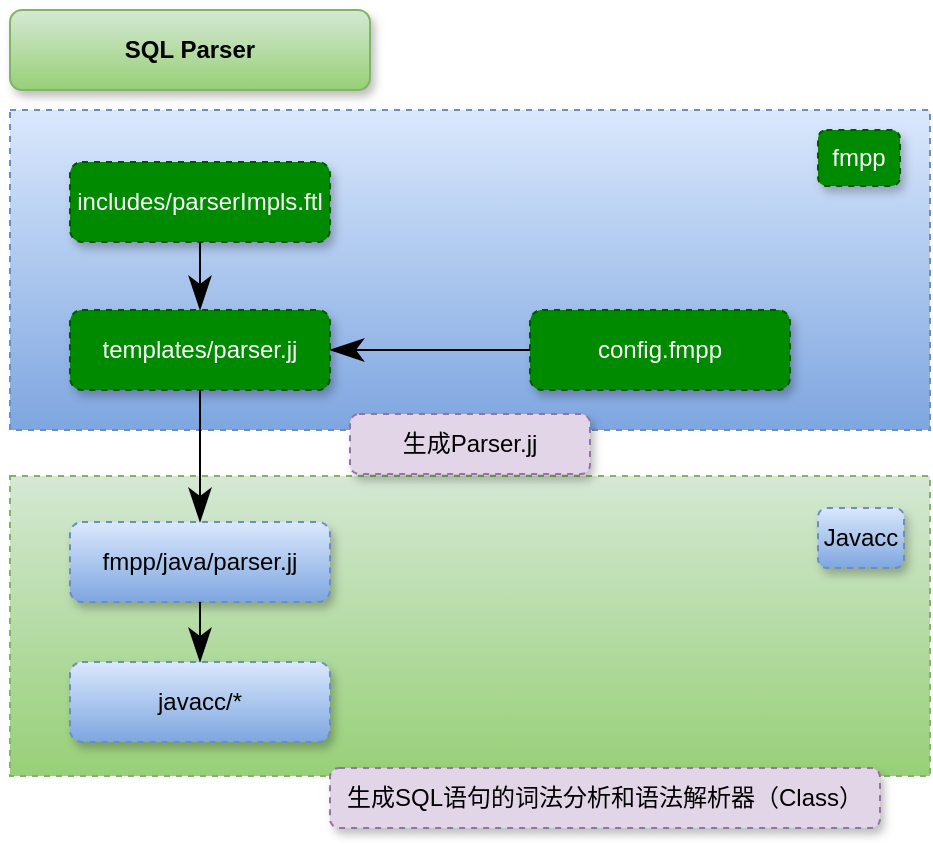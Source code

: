 <mxfile version="17.4.0" type="github">
  <diagram id="FK_EYPYNZeceUQXpnn1h" name="Page-1">
    <mxGraphModel dx="1242" dy="618" grid="1" gridSize="10" guides="1" tooltips="1" connect="1" arrows="1" fold="1" page="1" pageScale="1" pageWidth="1169" pageHeight="827" math="0" shadow="0">
      <root>
        <mxCell id="0" />
        <mxCell id="1" parent="0" />
        <mxCell id="QB38KlsuNQnuv_5i9Iaj-6" value="" style="rounded=0;whiteSpace=wrap;html=1;dashed=1;hachureGap=4;pointerEvents=0;fillColor=#dae8fc;strokeColor=#6c8ebf;gradientColor=#7ea6e0;" parent="1" vertex="1">
          <mxGeometry x="160" y="210" width="460" height="160" as="geometry" />
        </mxCell>
        <mxCell id="QB38KlsuNQnuv_5i9Iaj-7" value="includes/parserImpls.ftl" style="rounded=1;whiteSpace=wrap;html=1;dashed=1;hachureGap=4;pointerEvents=0;fillColor=#008a00;strokeColor=#005700;fontColor=#ffffff;shadow=1;" parent="1" vertex="1">
          <mxGeometry x="190" y="236" width="130" height="40" as="geometry" />
        </mxCell>
        <mxCell id="QB38KlsuNQnuv_5i9Iaj-8" value="templates/parser.jj" style="rounded=1;whiteSpace=wrap;html=1;dashed=1;hachureGap=4;pointerEvents=0;fillColor=#008a00;strokeColor=#005700;fontColor=#ffffff;shadow=1;glass=0;" parent="1" vertex="1">
          <mxGeometry x="190" y="310" width="130" height="40" as="geometry" />
        </mxCell>
        <mxCell id="QB38KlsuNQnuv_5i9Iaj-9" value="fmpp" style="rounded=1;whiteSpace=wrap;html=1;dashed=1;hachureGap=4;pointerEvents=0;shadow=1;fillColor=#008a00;strokeColor=#005700;fontColor=#ffffff;" parent="1" vertex="1">
          <mxGeometry x="564" y="220" width="41" height="28" as="geometry" />
        </mxCell>
        <mxCell id="QB38KlsuNQnuv_5i9Iaj-10" value="config.fmpp" style="rounded=1;whiteSpace=wrap;html=1;dashed=1;hachureGap=4;pointerEvents=0;fillColor=#008a00;strokeColor=#005700;fontColor=#ffffff;shadow=1;" parent="1" vertex="1">
          <mxGeometry x="420" y="310" width="130" height="40" as="geometry" />
        </mxCell>
        <mxCell id="QB38KlsuNQnuv_5i9Iaj-12" value="" style="endArrow=classicThin;html=1;startSize=14;endSize=14;sourcePerimeterSpacing=8;targetPerimeterSpacing=8;entryX=1;entryY=0.5;entryDx=0;entryDy=0;exitX=0;exitY=0.5;exitDx=0;exitDy=0;endFill=1;" parent="1" source="QB38KlsuNQnuv_5i9Iaj-10" target="QB38KlsuNQnuv_5i9Iaj-8" edge="1">
          <mxGeometry width="50" height="50" relative="1" as="geometry">
            <mxPoint x="480" y="370" as="sourcePoint" />
            <mxPoint x="530" y="320" as="targetPoint" />
          </mxGeometry>
        </mxCell>
        <mxCell id="QB38KlsuNQnuv_5i9Iaj-13" value="" style="endArrow=classicThin;html=1;startSize=14;endSize=14;sourcePerimeterSpacing=8;targetPerimeterSpacing=8;exitX=0.5;exitY=1;exitDx=0;exitDy=0;endFill=1;entryX=0.5;entryY=0;entryDx=0;entryDy=0;" parent="1" source="QB38KlsuNQnuv_5i9Iaj-7" target="QB38KlsuNQnuv_5i9Iaj-8" edge="1">
          <mxGeometry width="50" height="50" relative="1" as="geometry">
            <mxPoint x="560" y="400" as="sourcePoint" />
            <mxPoint x="610" y="350" as="targetPoint" />
          </mxGeometry>
        </mxCell>
        <mxCell id="QB38KlsuNQnuv_5i9Iaj-14" value="" style="rounded=0;whiteSpace=wrap;html=1;dashed=1;hachureGap=4;pointerEvents=0;fillColor=#d5e8d4;strokeColor=#82b366;gradientColor=#97d077;" parent="1" vertex="1">
          <mxGeometry x="160" y="393" width="460" height="150" as="geometry" />
        </mxCell>
        <mxCell id="QB38KlsuNQnuv_5i9Iaj-15" value="Javacc" style="rounded=1;whiteSpace=wrap;html=1;dashed=1;hachureGap=4;pointerEvents=0;shadow=1;fillColor=#dae8fc;strokeColor=#6c8ebf;gradientColor=#7ea6e0;" parent="1" vertex="1">
          <mxGeometry x="564" y="409" width="43" height="30" as="geometry" />
        </mxCell>
        <mxCell id="QB38KlsuNQnuv_5i9Iaj-18" value="fmpp/java/parser.jj" style="rounded=1;whiteSpace=wrap;html=1;dashed=1;hachureGap=4;pointerEvents=0;fillColor=#dae8fc;strokeColor=#6c8ebf;shadow=1;gradientColor=#7ea6e0;" parent="1" vertex="1">
          <mxGeometry x="190" y="416" width="130" height="40" as="geometry" />
        </mxCell>
        <mxCell id="QB38KlsuNQnuv_5i9Iaj-19" value="javacc/*" style="rounded=1;whiteSpace=wrap;html=1;dashed=1;hachureGap=4;pointerEvents=0;fillColor=#dae8fc;strokeColor=#6c8ebf;shadow=1;gradientColor=#7ea6e0;" parent="1" vertex="1">
          <mxGeometry x="190" y="486" width="130" height="40" as="geometry" />
        </mxCell>
        <mxCell id="QB38KlsuNQnuv_5i9Iaj-21" value="" style="endArrow=classicThin;html=1;startSize=14;endSize=14;sourcePerimeterSpacing=8;targetPerimeterSpacing=8;exitX=0.5;exitY=1;exitDx=0;exitDy=0;endFill=1;entryX=0.5;entryY=0;entryDx=0;entryDy=0;" parent="1" source="QB38KlsuNQnuv_5i9Iaj-8" target="QB38KlsuNQnuv_5i9Iaj-18" edge="1">
          <mxGeometry width="50" height="50" relative="1" as="geometry">
            <mxPoint x="265" y="260" as="sourcePoint" />
            <mxPoint x="265" y="320" as="targetPoint" />
          </mxGeometry>
        </mxCell>
        <mxCell id="QB38KlsuNQnuv_5i9Iaj-22" value="" style="endArrow=classicThin;html=1;startSize=14;endSize=14;sourcePerimeterSpacing=8;targetPerimeterSpacing=8;exitX=0.5;exitY=1;exitDx=0;exitDy=0;endFill=1;entryX=0.5;entryY=0;entryDx=0;entryDy=0;" parent="1" source="QB38KlsuNQnuv_5i9Iaj-18" target="QB38KlsuNQnuv_5i9Iaj-19" edge="1">
          <mxGeometry width="50" height="50" relative="1" as="geometry">
            <mxPoint x="275" y="226" as="sourcePoint" />
            <mxPoint x="275" y="286" as="targetPoint" />
          </mxGeometry>
        </mxCell>
        <mxCell id="QB38KlsuNQnuv_5i9Iaj-23" value="生成Parser.jj" style="rounded=1;whiteSpace=wrap;html=1;shadow=1;glass=0;dashed=1;hachureGap=4;pointerEvents=0;fillColor=#e1d5e7;strokeColor=#9673a6;" parent="1" vertex="1">
          <mxGeometry x="330" y="362" width="120" height="30" as="geometry" />
        </mxCell>
        <mxCell id="QB38KlsuNQnuv_5i9Iaj-24" value="生成SQL语句的词法分析和语法解析器（Class）" style="rounded=1;whiteSpace=wrap;html=1;shadow=1;glass=0;dashed=1;hachureGap=4;pointerEvents=0;fillColor=#e1d5e7;strokeColor=#9673a6;" parent="1" vertex="1">
          <mxGeometry x="320" y="539" width="275" height="30" as="geometry" />
        </mxCell>
        <mxCell id="QB38KlsuNQnuv_5i9Iaj-1" value="SQL Parser" style="rounded=1;whiteSpace=wrap;html=1;shadow=1;glass=0;hachureGap=4;pointerEvents=0;strokeWidth=1;fillColor=#d5e8d4;fontStyle=1;strokeColor=#82b366;gradientColor=#97d077;" parent="1" vertex="1">
          <mxGeometry x="160" y="160" width="180" height="40" as="geometry" />
        </mxCell>
      </root>
    </mxGraphModel>
  </diagram>
</mxfile>
